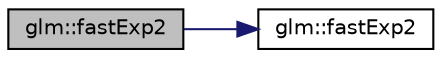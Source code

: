 digraph "glm::fastExp2"
{
 // LATEX_PDF_SIZE
  edge [fontname="Helvetica",fontsize="10",labelfontname="Helvetica",labelfontsize="10"];
  node [fontname="Helvetica",fontsize="10",shape=record];
  rankdir="LR";
  Node1 [label="glm::fastExp2",height=0.2,width=0.4,color="black", fillcolor="grey75", style="filled", fontcolor="black",tooltip=" "];
  Node1 -> Node2 [color="midnightblue",fontsize="10",style="solid",fontname="Helvetica"];
  Node2 [label="glm::fastExp2",height=0.2,width=0.4,color="black", fillcolor="white", style="filled",URL="$group__gtx__fast__exponential.html#ga0af50585955eb14c60bb286297fabab2",tooltip=" "];
}
